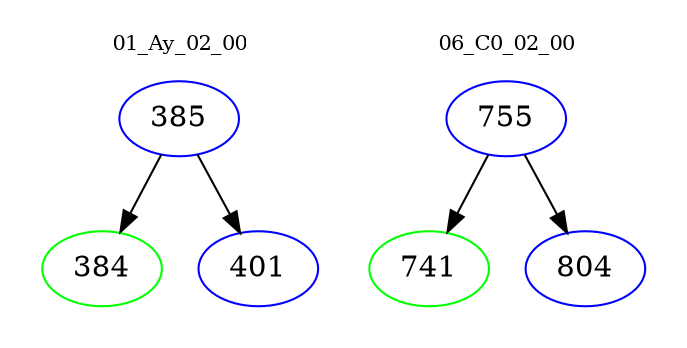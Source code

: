 digraph{
subgraph cluster_0 {
color = white
label = "01_Ay_02_00";
fontsize=10;
T0_385 [label="385", color="blue"]
T0_385 -> T0_384 [color="black"]
T0_384 [label="384", color="green"]
T0_385 -> T0_401 [color="black"]
T0_401 [label="401", color="blue"]
}
subgraph cluster_1 {
color = white
label = "06_C0_02_00";
fontsize=10;
T1_755 [label="755", color="blue"]
T1_755 -> T1_741 [color="black"]
T1_741 [label="741", color="green"]
T1_755 -> T1_804 [color="black"]
T1_804 [label="804", color="blue"]
}
}
